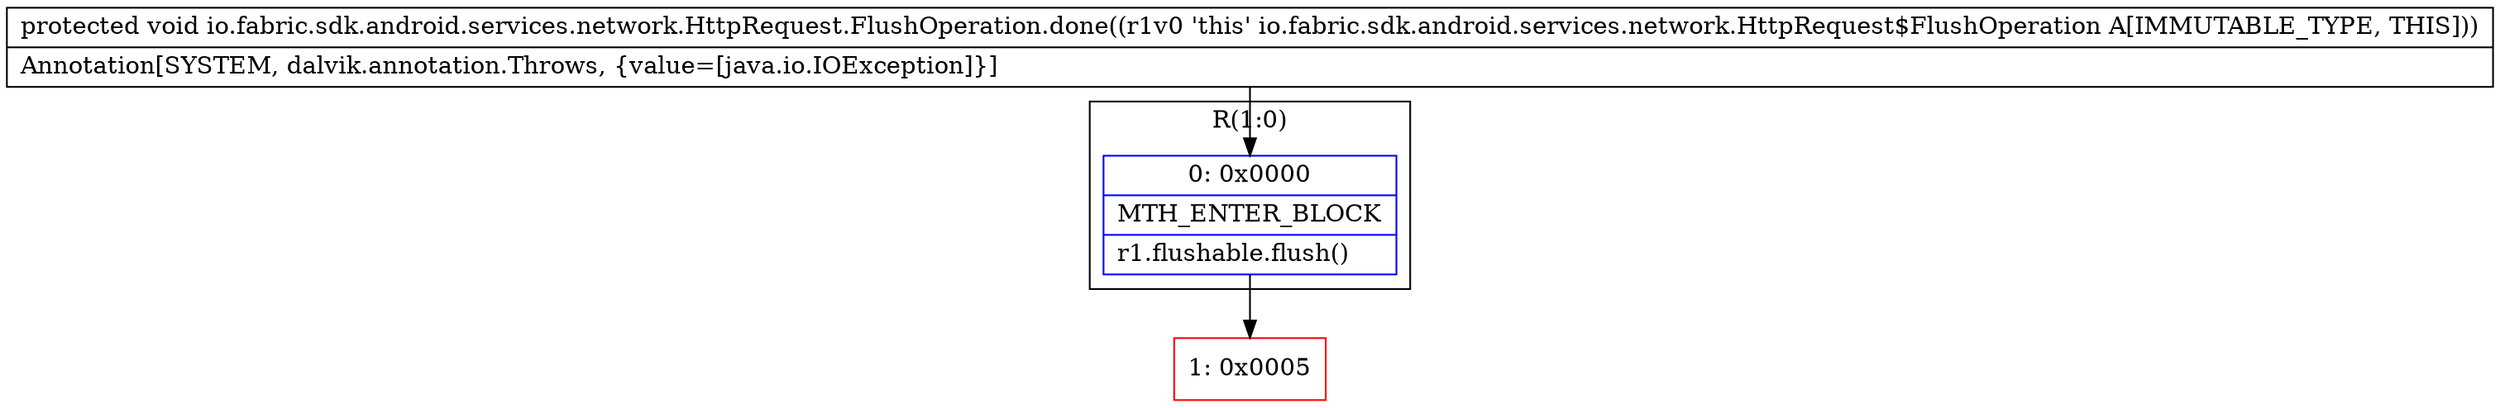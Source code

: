 digraph "CFG forio.fabric.sdk.android.services.network.HttpRequest.FlushOperation.done()V" {
subgraph cluster_Region_1688547179 {
label = "R(1:0)";
node [shape=record,color=blue];
Node_0 [shape=record,label="{0\:\ 0x0000|MTH_ENTER_BLOCK\l|r1.flushable.flush()\l}"];
}
Node_1 [shape=record,color=red,label="{1\:\ 0x0005}"];
MethodNode[shape=record,label="{protected void io.fabric.sdk.android.services.network.HttpRequest.FlushOperation.done((r1v0 'this' io.fabric.sdk.android.services.network.HttpRequest$FlushOperation A[IMMUTABLE_TYPE, THIS]))  | Annotation[SYSTEM, dalvik.annotation.Throws, \{value=[java.io.IOException]\}]\l}"];
MethodNode -> Node_0;
Node_0 -> Node_1;
}

